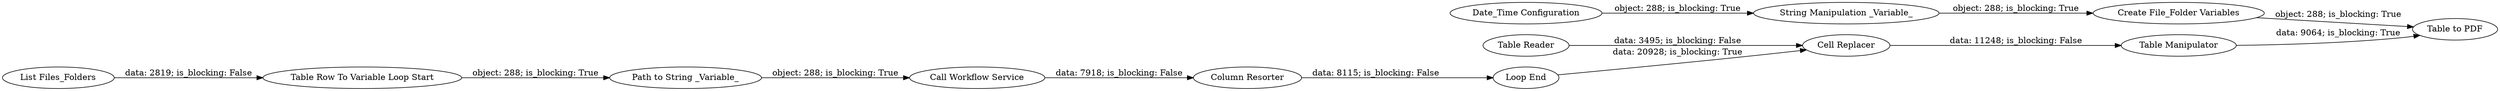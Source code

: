 digraph {
	"2543416396494175431_2399" [label="Loop End"]
	"2543416396494175431_2403" [label="Path to String _Variable_"]
	"2543416396494175431_2387" [label="Cell Replacer"]
	"2543416396494175431_12" [label="Date_Time Configuration"]
	"2543416396494175431_2393" [label="Table Row To Variable Loop Start"]
	"2543416396494175431_2388" [label="Table Reader"]
	"2543416396494175431_14" [label="String Manipulation _Variable_"]
	"2543416396494175431_2398" [label="Call Workflow Service"]
	"2543416396494175431_2404" [label="Column Resorter"]
	"2543416396494175431_2401" [label="List Files_Folders"]
	"2543416396494175431_4" [label="Table to PDF"]
	"2543416396494175431_13" [label="Create File_Folder Variables"]
	"2543416396494175431_2389" [label="Table Manipulator"]
	"2543416396494175431_2399" -> "2543416396494175431_2387" [label="data: 20928; is_blocking: True"]
	"2543416396494175431_2388" -> "2543416396494175431_2387" [label="data: 3495; is_blocking: False"]
	"2543416396494175431_2398" -> "2543416396494175431_2404" [label="data: 7918; is_blocking: False"]
	"2543416396494175431_14" -> "2543416396494175431_13" [label="object: 288; is_blocking: True"]
	"2543416396494175431_2389" -> "2543416396494175431_4" [label="data: 9064; is_blocking: True"]
	"2543416396494175431_2387" -> "2543416396494175431_2389" [label="data: 11248; is_blocking: False"]
	"2543416396494175431_2404" -> "2543416396494175431_2399" [label="data: 8115; is_blocking: False"]
	"2543416396494175431_12" -> "2543416396494175431_14" [label="object: 288; is_blocking: True"]
	"2543416396494175431_2403" -> "2543416396494175431_2398" [label="object: 288; is_blocking: True"]
	"2543416396494175431_2401" -> "2543416396494175431_2393" [label="data: 2819; is_blocking: False"]
	"2543416396494175431_2393" -> "2543416396494175431_2403" [label="object: 288; is_blocking: True"]
	"2543416396494175431_13" -> "2543416396494175431_4" [label="object: 288; is_blocking: True"]
	rankdir=LR
}
